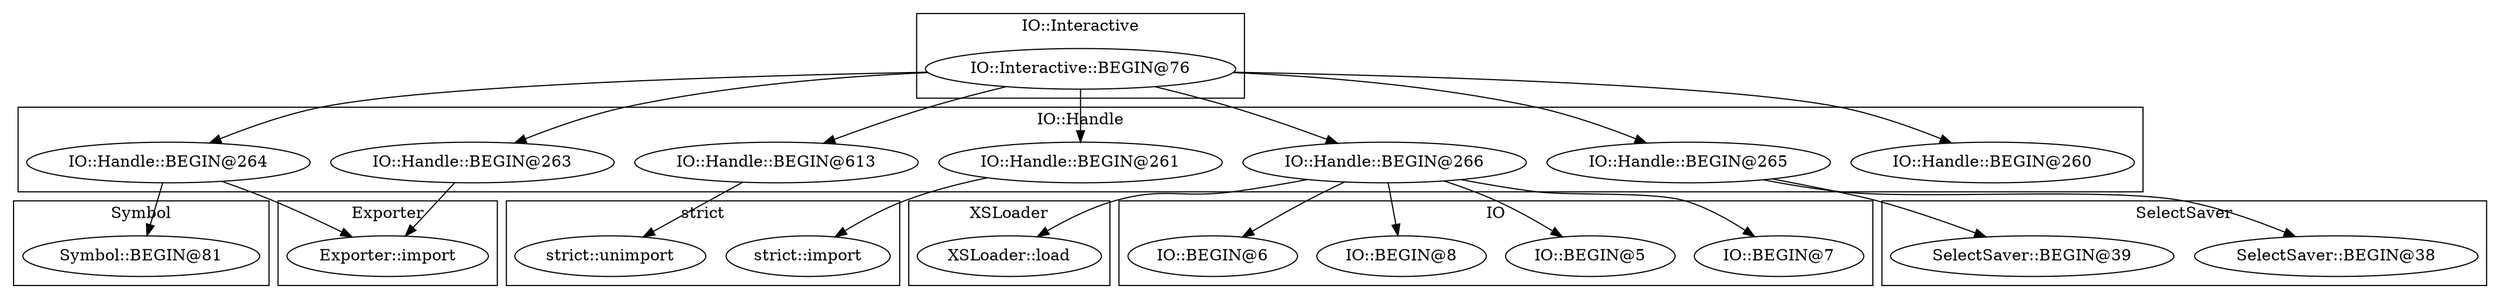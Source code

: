 digraph {
graph [overlap=false]
subgraph cluster_Symbol {
	label="Symbol";
	"Symbol::BEGIN@81";
}
subgraph cluster_strict {
	label="strict";
	"strict::import";
	"strict::unimport";
}
subgraph cluster_XSLoader {
	label="XSLoader";
	"XSLoader::load";
}
subgraph cluster_IO_Handle {
	label="IO::Handle";
	"IO::Handle::BEGIN@260";
	"IO::Handle::BEGIN@264";
	"IO::Handle::BEGIN@613";
	"IO::Handle::BEGIN@261";
	"IO::Handle::BEGIN@266";
	"IO::Handle::BEGIN@263";
	"IO::Handle::BEGIN@265";
}
subgraph cluster_Exporter {
	label="Exporter";
	"Exporter::import";
}
subgraph cluster_SelectSaver {
	label="SelectSaver";
	"SelectSaver::BEGIN@38";
	"SelectSaver::BEGIN@39";
}
subgraph cluster_IO {
	label="IO";
	"IO::BEGIN@7";
	"IO::BEGIN@5";
	"IO::BEGIN@8";
	"IO::BEGIN@6";
}
subgraph cluster_IO_Interactive {
	label="IO::Interactive";
	"IO::Interactive::BEGIN@76";
}
"IO::Interactive::BEGIN@76" -> "IO::Handle::BEGIN@266";
"IO::Handle::BEGIN@263" -> "Exporter::import";
"IO::Handle::BEGIN@264" -> "Exporter::import";
"IO::Handle::BEGIN@266" -> "IO::BEGIN@6";
"IO::Interactive::BEGIN@76" -> "IO::Handle::BEGIN@260";
"IO::Interactive::BEGIN@76" -> "IO::Handle::BEGIN@261";
"IO::Handle::BEGIN@266" -> "IO::BEGIN@5";
"IO::Handle::BEGIN@266" -> "XSLoader::load";
"IO::Interactive::BEGIN@76" -> "IO::Handle::BEGIN@265";
"IO::Handle::BEGIN@265" -> "SelectSaver::BEGIN@39";
"IO::Handle::BEGIN@266" -> "IO::BEGIN@7";
"IO::Handle::BEGIN@613" -> "strict::unimport";
"IO::Handle::BEGIN@264" -> "Symbol::BEGIN@81";
"IO::Interactive::BEGIN@76" -> "IO::Handle::BEGIN@263";
"IO::Interactive::BEGIN@76" -> "IO::Handle::BEGIN@613";
"IO::Interactive::BEGIN@76" -> "IO::Handle::BEGIN@264";
"IO::Handle::BEGIN@266" -> "IO::BEGIN@8";
"IO::Handle::BEGIN@265" -> "SelectSaver::BEGIN@38";
"IO::Handle::BEGIN@261" -> "strict::import";
}

